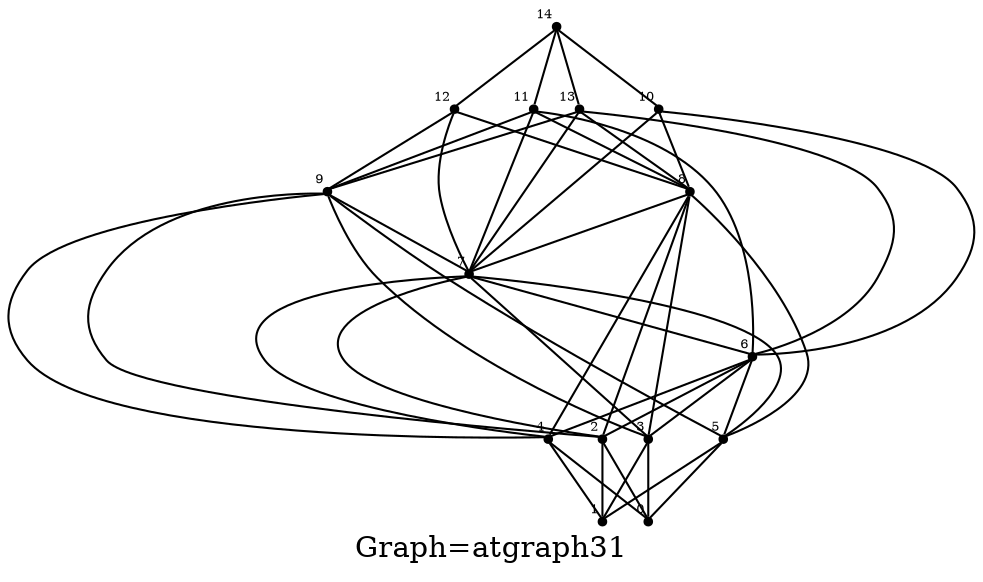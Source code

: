 /* Created by igraph 0.8.0-pre+0200568 */
graph {
  graph [
    label="Graph=atgraph31"
    labelloc=bottom
  ];
  0 [
    pos="0.000000,0.000000!"
    shape=point
    fontsize=6
    xlabel=0
  ];
  1 [
    pos="-0.100000,1.000000!"
    shape=point
    fontsize=6
    xlabel=1
  ];
  2 [
    pos="0.000000,2.000000!"
    shape=point
    fontsize=6
    xlabel=2
  ];
  3 [
    pos="1.000000,0.000000!"
    shape=point
    fontsize=6
    xlabel=3
  ];
  4 [
    pos="0.900000,1.000000!"
    shape=point
    fontsize=6
    xlabel=4
  ];
  5 [
    pos="1.000000,2.000000!"
    shape=point
    fontsize=6
    xlabel=5
  ];
  6 [
    pos="2.000000,0.000000!"
    shape=point
    fontsize=6
    xlabel=6
  ];
  7 [
    pos="1.900000,1.000000!"
    shape=point
    fontsize=6
    xlabel=7
  ];
  8 [
    pos="2.000000,2.000000!"
    shape=point
    fontsize=6
    xlabel=8
  ];
  9 [
    pos="3.000000,0.000000!"
    shape=point
    fontsize=6
    xlabel=9
  ];
  10 [
    pos="2.900000,1.000000!"
    shape=point
    fontsize=6
    xlabel=10
  ];
  11 [
    pos="3.000000,2.000000!"
    shape=point
    fontsize=6
    xlabel=11
  ];
  12 [
    pos="4.000000,0.000000!"
    shape=point
    fontsize=6
    xlabel=12
  ];
  13 [
    pos="3.900000,1.000000!"
    shape=point
    fontsize=6
    xlabel=13
  ];
  14 [
    pos="4.000000,2.000000!"
    shape=point
    fontsize=6
    xlabel=14
  ];

  2 -- 0;
  3 -- 0;
  4 -- 0;
  5 -- 0;
  2 -- 1;
  3 -- 1;
  4 -- 1;
  5 -- 1;
  6 -- 2;
  7 -- 2;
  8 -- 2;
  9 -- 2;
  6 -- 3;
  7 -- 3;
  8 -- 3;
  9 -- 3;
  6 -- 4;
  7 -- 4;
  8 -- 4;
  9 -- 4;
  6 -- 5;
  7 -- 5;
  8 -- 5;
  9 -- 5;
  7 -- 6;
  10 -- 6;
  11 -- 6;
  13 -- 6;
  8 -- 7;
  9 -- 7;
  10 -- 7;
  11 -- 7;
  12 -- 7;
  13 -- 7;
  10 -- 8;
  11 -- 8;
  12 -- 8;
  13 -- 8;
  11 -- 9;
  12 -- 9;
  13 -- 9;
  14 -- 10;
  14 -- 11;
  14 -- 12;
  14 -- 13;
}
